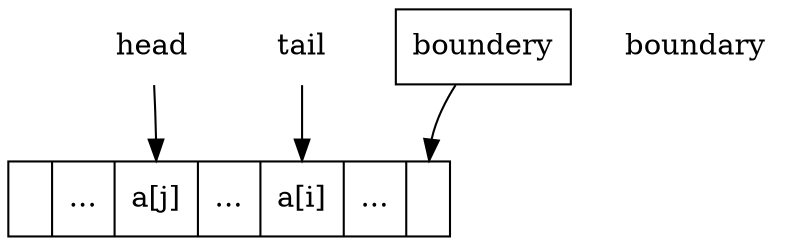 digraph G{
	margin="0"
	node[shape=record]
	buf[label=" |...|<h>a[j]|...|<t>a[i]|...|<max>"];
	head[shape=plaintext];
	tail[shape=plaintext];
	boundary[shape=plaintext];
	head->buf:h;
	tail->buf:t;
	boundery->buf:max;
}
